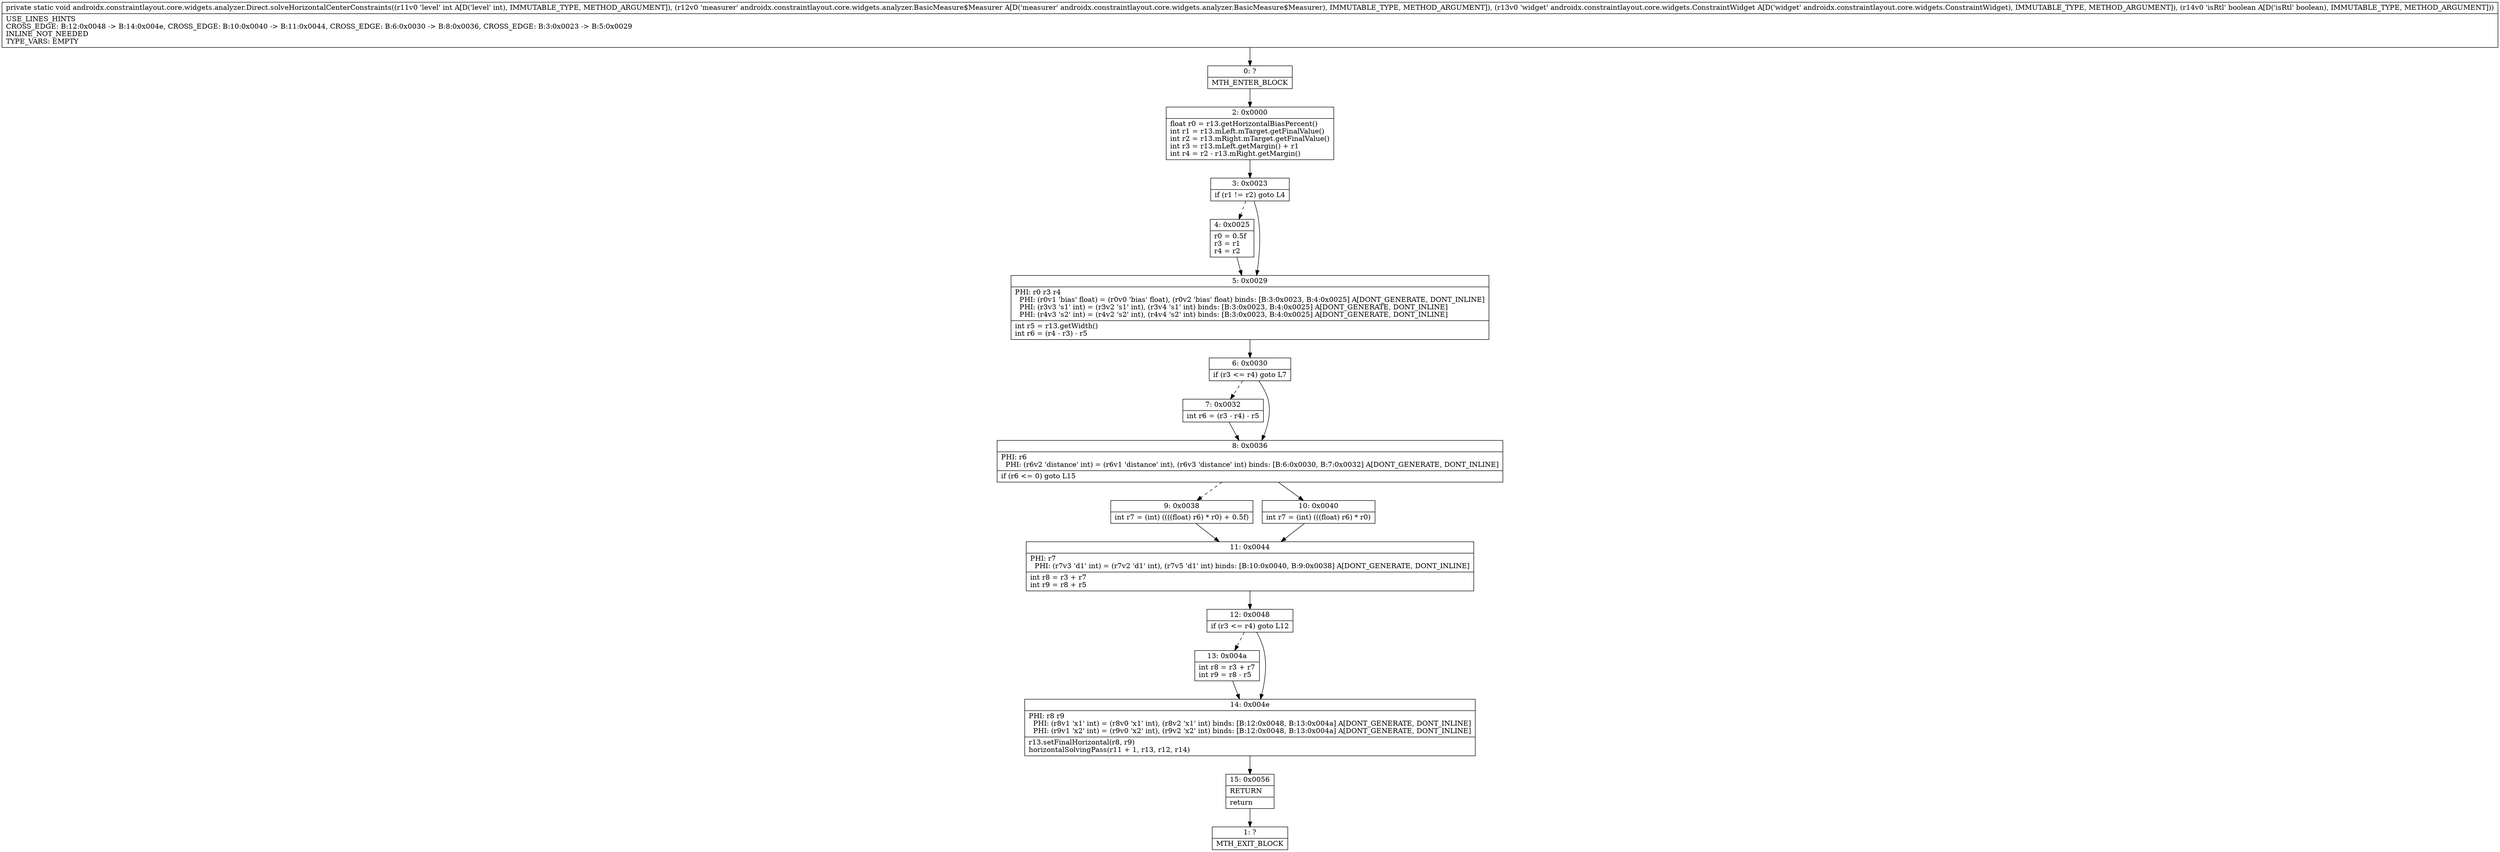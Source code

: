 digraph "CFG forandroidx.constraintlayout.core.widgets.analyzer.Direct.solveHorizontalCenterConstraints(ILandroidx\/constraintlayout\/core\/widgets\/analyzer\/BasicMeasure$Measurer;Landroidx\/constraintlayout\/core\/widgets\/ConstraintWidget;Z)V" {
Node_0 [shape=record,label="{0\:\ ?|MTH_ENTER_BLOCK\l}"];
Node_2 [shape=record,label="{2\:\ 0x0000|float r0 = r13.getHorizontalBiasPercent()\lint r1 = r13.mLeft.mTarget.getFinalValue()\lint r2 = r13.mRight.mTarget.getFinalValue()\lint r3 = r13.mLeft.getMargin() + r1\lint r4 = r2 \- r13.mRight.getMargin()\l}"];
Node_3 [shape=record,label="{3\:\ 0x0023|if (r1 != r2) goto L4\l}"];
Node_4 [shape=record,label="{4\:\ 0x0025|r0 = 0.5f\lr3 = r1\lr4 = r2\l}"];
Node_5 [shape=record,label="{5\:\ 0x0029|PHI: r0 r3 r4 \l  PHI: (r0v1 'bias' float) = (r0v0 'bias' float), (r0v2 'bias' float) binds: [B:3:0x0023, B:4:0x0025] A[DONT_GENERATE, DONT_INLINE]\l  PHI: (r3v3 's1' int) = (r3v2 's1' int), (r3v4 's1' int) binds: [B:3:0x0023, B:4:0x0025] A[DONT_GENERATE, DONT_INLINE]\l  PHI: (r4v3 's2' int) = (r4v2 's2' int), (r4v4 's2' int) binds: [B:3:0x0023, B:4:0x0025] A[DONT_GENERATE, DONT_INLINE]\l|int r5 = r13.getWidth()\lint r6 = (r4 \- r3) \- r5\l}"];
Node_6 [shape=record,label="{6\:\ 0x0030|if (r3 \<= r4) goto L7\l}"];
Node_7 [shape=record,label="{7\:\ 0x0032|int r6 = (r3 \- r4) \- r5\l}"];
Node_8 [shape=record,label="{8\:\ 0x0036|PHI: r6 \l  PHI: (r6v2 'distance' int) = (r6v1 'distance' int), (r6v3 'distance' int) binds: [B:6:0x0030, B:7:0x0032] A[DONT_GENERATE, DONT_INLINE]\l|if (r6 \<= 0) goto L15\l}"];
Node_9 [shape=record,label="{9\:\ 0x0038|int r7 = (int) ((((float) r6) * r0) + 0.5f)\l}"];
Node_11 [shape=record,label="{11\:\ 0x0044|PHI: r7 \l  PHI: (r7v3 'd1' int) = (r7v2 'd1' int), (r7v5 'd1' int) binds: [B:10:0x0040, B:9:0x0038] A[DONT_GENERATE, DONT_INLINE]\l|int r8 = r3 + r7\lint r9 = r8 + r5\l}"];
Node_12 [shape=record,label="{12\:\ 0x0048|if (r3 \<= r4) goto L12\l}"];
Node_13 [shape=record,label="{13\:\ 0x004a|int r8 = r3 + r7\lint r9 = r8 \- r5\l}"];
Node_14 [shape=record,label="{14\:\ 0x004e|PHI: r8 r9 \l  PHI: (r8v1 'x1' int) = (r8v0 'x1' int), (r8v2 'x1' int) binds: [B:12:0x0048, B:13:0x004a] A[DONT_GENERATE, DONT_INLINE]\l  PHI: (r9v1 'x2' int) = (r9v0 'x2' int), (r9v2 'x2' int) binds: [B:12:0x0048, B:13:0x004a] A[DONT_GENERATE, DONT_INLINE]\l|r13.setFinalHorizontal(r8, r9)\lhorizontalSolvingPass(r11 + 1, r13, r12, r14)\l}"];
Node_15 [shape=record,label="{15\:\ 0x0056|RETURN\l|return\l}"];
Node_1 [shape=record,label="{1\:\ ?|MTH_EXIT_BLOCK\l}"];
Node_10 [shape=record,label="{10\:\ 0x0040|int r7 = (int) (((float) r6) * r0)\l}"];
MethodNode[shape=record,label="{private static void androidx.constraintlayout.core.widgets.analyzer.Direct.solveHorizontalCenterConstraints((r11v0 'level' int A[D('level' int), IMMUTABLE_TYPE, METHOD_ARGUMENT]), (r12v0 'measurer' androidx.constraintlayout.core.widgets.analyzer.BasicMeasure$Measurer A[D('measurer' androidx.constraintlayout.core.widgets.analyzer.BasicMeasure$Measurer), IMMUTABLE_TYPE, METHOD_ARGUMENT]), (r13v0 'widget' androidx.constraintlayout.core.widgets.ConstraintWidget A[D('widget' androidx.constraintlayout.core.widgets.ConstraintWidget), IMMUTABLE_TYPE, METHOD_ARGUMENT]), (r14v0 'isRtl' boolean A[D('isRtl' boolean), IMMUTABLE_TYPE, METHOD_ARGUMENT]))  | USE_LINES_HINTS\lCROSS_EDGE: B:12:0x0048 \-\> B:14:0x004e, CROSS_EDGE: B:10:0x0040 \-\> B:11:0x0044, CROSS_EDGE: B:6:0x0030 \-\> B:8:0x0036, CROSS_EDGE: B:3:0x0023 \-\> B:5:0x0029\lINLINE_NOT_NEEDED\lTYPE_VARS: EMPTY\l}"];
MethodNode -> Node_0;Node_0 -> Node_2;
Node_2 -> Node_3;
Node_3 -> Node_4[style=dashed];
Node_3 -> Node_5;
Node_4 -> Node_5;
Node_5 -> Node_6;
Node_6 -> Node_7[style=dashed];
Node_6 -> Node_8;
Node_7 -> Node_8;
Node_8 -> Node_9[style=dashed];
Node_8 -> Node_10;
Node_9 -> Node_11;
Node_11 -> Node_12;
Node_12 -> Node_13[style=dashed];
Node_12 -> Node_14;
Node_13 -> Node_14;
Node_14 -> Node_15;
Node_15 -> Node_1;
Node_10 -> Node_11;
}

